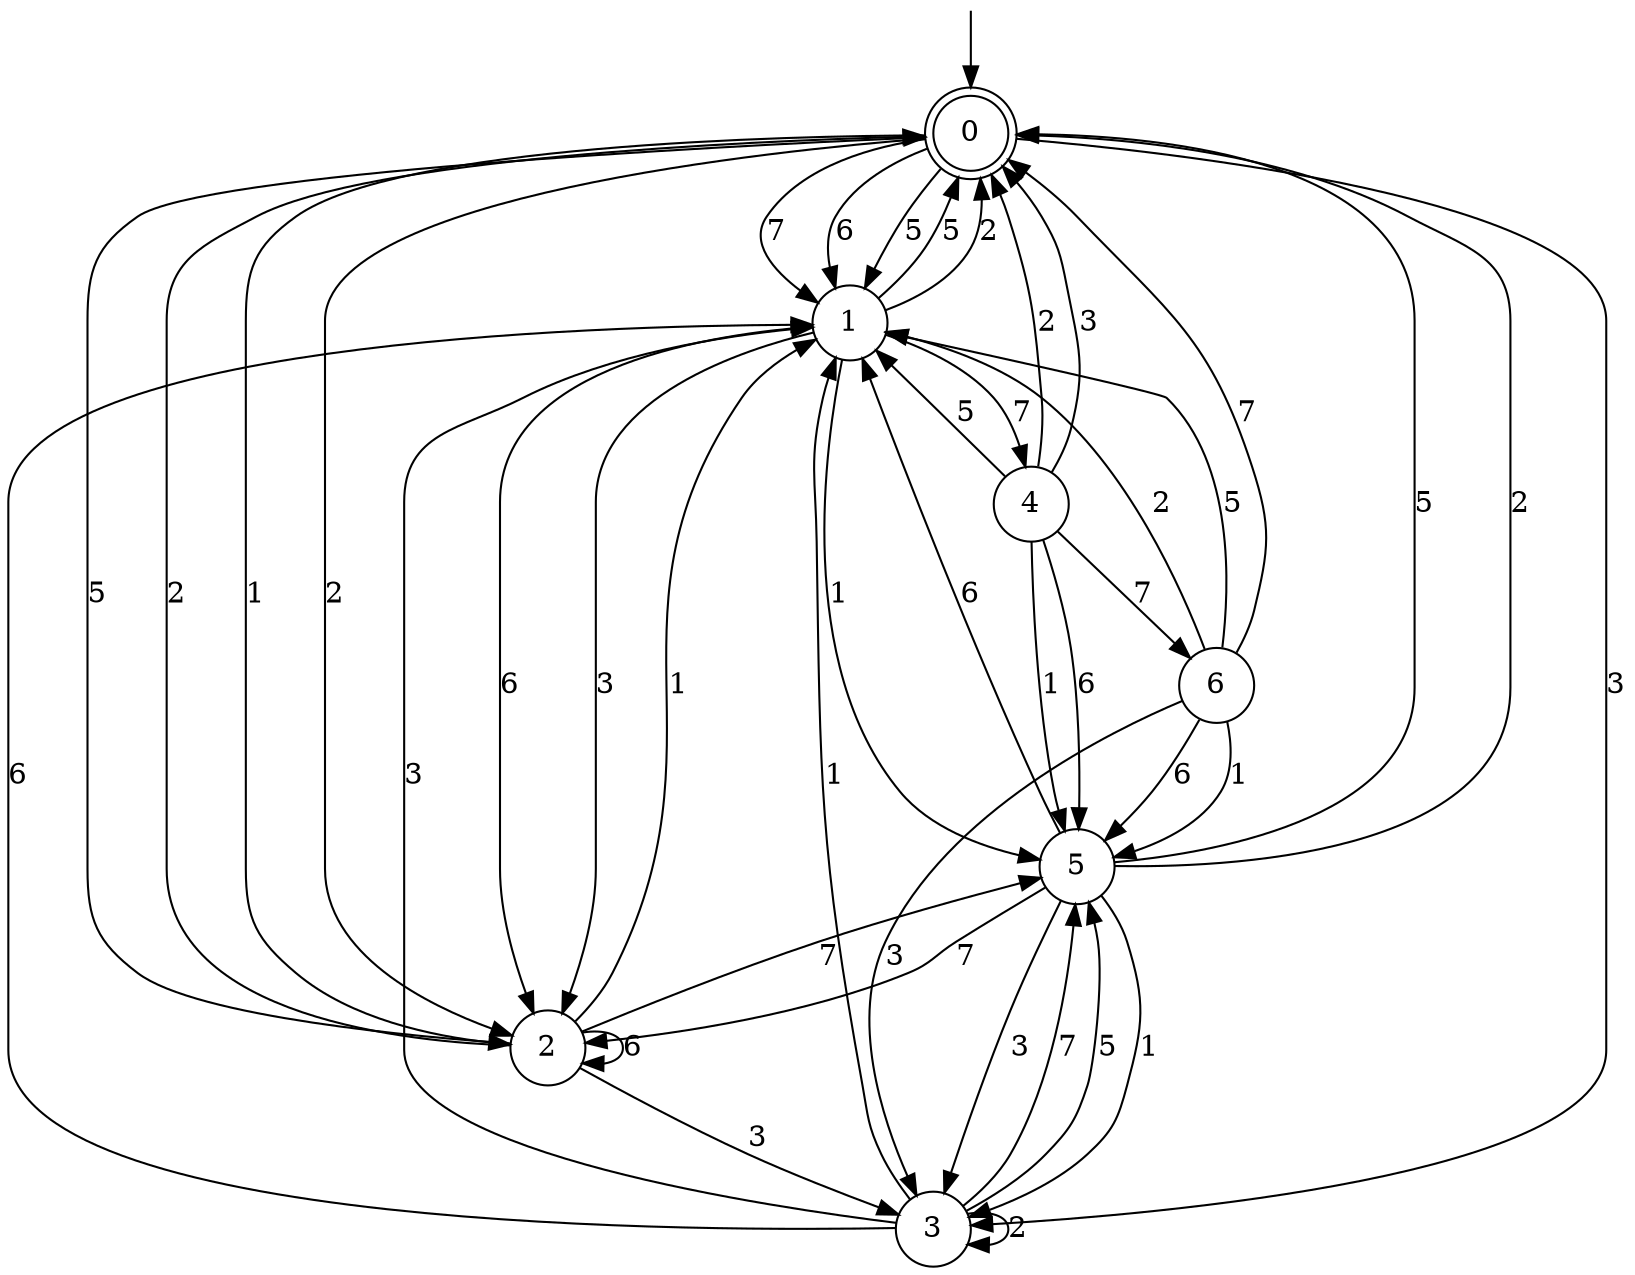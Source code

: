 digraph g {

	s0 [shape="doublecircle" label="0"];
	s1 [shape="circle" label="1"];
	s2 [shape="circle" label="2"];
	s3 [shape="circle" label="3"];
	s4 [shape="circle" label="4"];
	s5 [shape="circle" label="5"];
	s6 [shape="circle" label="6"];
	s0 -> s1 [label="7"];
	s0 -> s2 [label="1"];
	s0 -> s1 [label="6"];
	s0 -> s1 [label="5"];
	s0 -> s2 [label="2"];
	s0 -> s3 [label="3"];
	s1 -> s4 [label="7"];
	s1 -> s5 [label="1"];
	s1 -> s2 [label="6"];
	s1 -> s0 [label="5"];
	s1 -> s0 [label="2"];
	s1 -> s2 [label="3"];
	s2 -> s5 [label="7"];
	s2 -> s1 [label="1"];
	s2 -> s2 [label="6"];
	s2 -> s0 [label="5"];
	s2 -> s0 [label="2"];
	s2 -> s3 [label="3"];
	s3 -> s5 [label="7"];
	s3 -> s1 [label="1"];
	s3 -> s1 [label="6"];
	s3 -> s5 [label="5"];
	s3 -> s3 [label="2"];
	s3 -> s1 [label="3"];
	s4 -> s6 [label="7"];
	s4 -> s5 [label="1"];
	s4 -> s5 [label="6"];
	s4 -> s1 [label="5"];
	s4 -> s0 [label="2"];
	s4 -> s0 [label="3"];
	s5 -> s2 [label="7"];
	s5 -> s3 [label="1"];
	s5 -> s1 [label="6"];
	s5 -> s0 [label="5"];
	s5 -> s0 [label="2"];
	s5 -> s3 [label="3"];
	s6 -> s0 [label="7"];
	s6 -> s5 [label="1"];
	s6 -> s5 [label="6"];
	s6 -> s1 [label="5"];
	s6 -> s1 [label="2"];
	s6 -> s3 [label="3"];

__start0 [label="" shape="none" width="0" height="0"];
__start0 -> s0;

}
